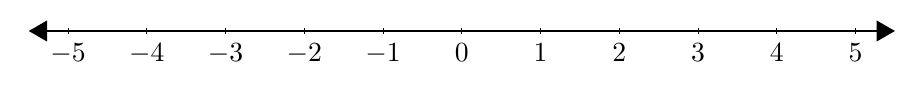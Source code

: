 \begin{tikzpicture}
   \draw[thick,triangle 60- triangle 60] (-5.5,0) -- (5.5,0);
   \foreach \x in {-5,-4, ...,5}
   \draw (\x cm,1pt) -- (\x cm,-1pt) node[anchor=north] {$\x$};

\end{tikzpicture}